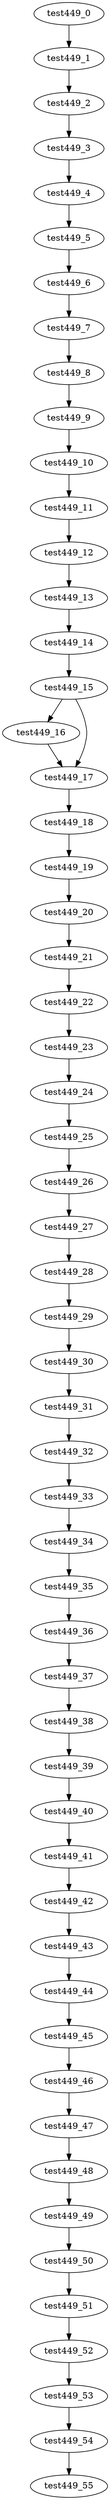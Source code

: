 digraph G {
test449_0->test449_1;
test449_1->test449_2;
test449_2->test449_3;
test449_3->test449_4;
test449_4->test449_5;
test449_5->test449_6;
test449_6->test449_7;
test449_7->test449_8;
test449_8->test449_9;
test449_9->test449_10;
test449_10->test449_11;
test449_11->test449_12;
test449_12->test449_13;
test449_13->test449_14;
test449_14->test449_15;
test449_15->test449_16;
test449_15->test449_17;
test449_16->test449_17;
test449_17->test449_18;
test449_18->test449_19;
test449_19->test449_20;
test449_20->test449_21;
test449_21->test449_22;
test449_22->test449_23;
test449_23->test449_24;
test449_24->test449_25;
test449_25->test449_26;
test449_26->test449_27;
test449_27->test449_28;
test449_28->test449_29;
test449_29->test449_30;
test449_30->test449_31;
test449_31->test449_32;
test449_32->test449_33;
test449_33->test449_34;
test449_34->test449_35;
test449_35->test449_36;
test449_36->test449_37;
test449_37->test449_38;
test449_38->test449_39;
test449_39->test449_40;
test449_40->test449_41;
test449_41->test449_42;
test449_42->test449_43;
test449_43->test449_44;
test449_44->test449_45;
test449_45->test449_46;
test449_46->test449_47;
test449_47->test449_48;
test449_48->test449_49;
test449_49->test449_50;
test449_50->test449_51;
test449_51->test449_52;
test449_52->test449_53;
test449_53->test449_54;
test449_54->test449_55;

}
